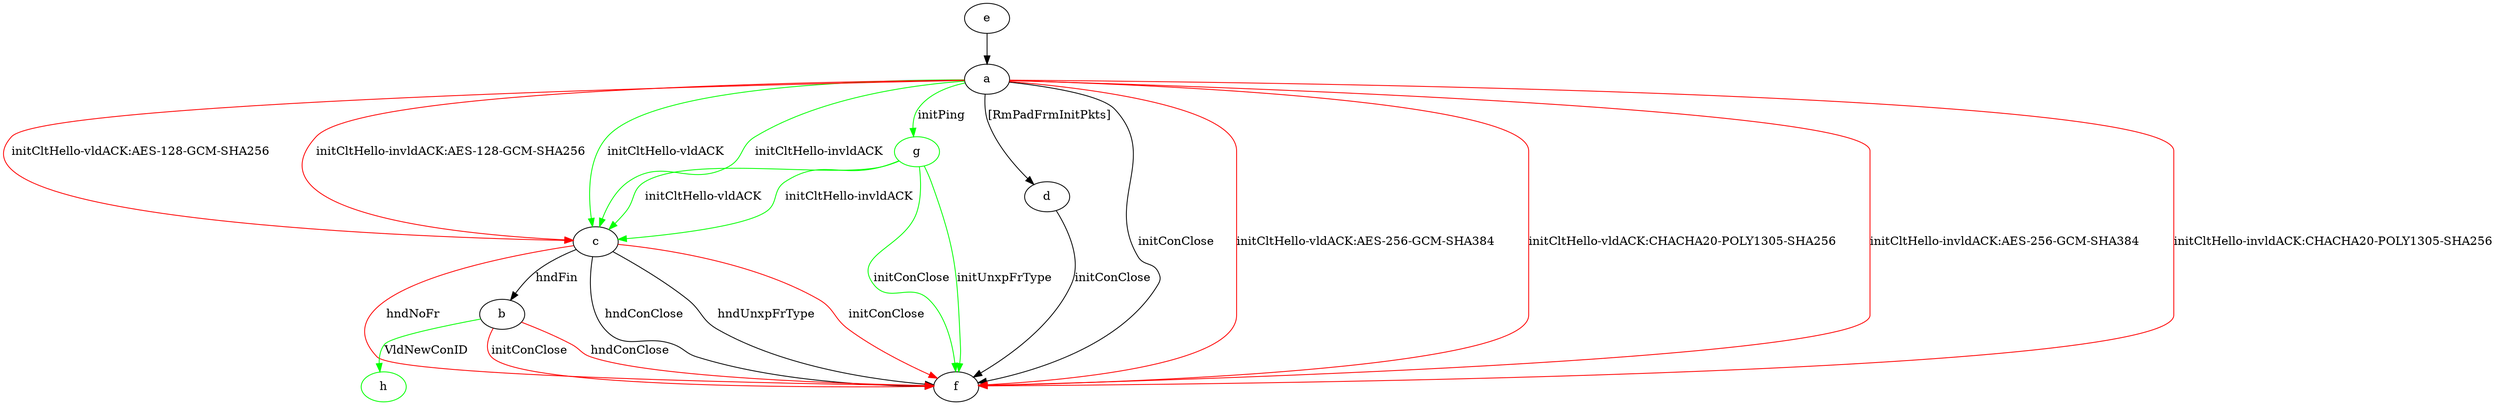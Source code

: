 digraph "" {
	a -> c	[key=0,
		color=green,
		label="initCltHello-vldACK "];
	a -> c	[key=1,
		color=green,
		label="initCltHello-invldACK "];
	a -> c	[key=2,
		color=red,
		label="initCltHello-vldACK:AES-128-GCM-SHA256 "];
	a -> c	[key=3,
		color=red,
		label="initCltHello-invldACK:AES-128-GCM-SHA256 "];
	a -> d	[key=0,
		label="[RmPadFrmInitPkts] "];
	a -> f	[key=0,
		label="initConClose "];
	a -> f	[key=1,
		color=red,
		label="initCltHello-vldACK:AES-256-GCM-SHA384 "];
	a -> f	[key=2,
		color=red,
		label="initCltHello-vldACK:CHACHA20-POLY1305-SHA256 "];
	a -> f	[key=3,
		color=red,
		label="initCltHello-invldACK:AES-256-GCM-SHA384 "];
	a -> f	[key=4,
		color=red,
		label="initCltHello-invldACK:CHACHA20-POLY1305-SHA256 "];
	g	[color=green];
	a -> g	[key=0,
		color=green,
		label="initPing "];
	b -> f	[key=0,
		color=red,
		label="initConClose "];
	b -> f	[key=1,
		color=red,
		label="hndConClose "];
	h	[color=green];
	b -> h	[key=0,
		color=green,
		label="VldNewConID "];
	c -> b	[key=0,
		label="hndFin "];
	c -> f	[key=0,
		label="hndConClose "];
	c -> f	[key=1,
		label="hndUnxpFrType "];
	c -> f	[key=2,
		color=red,
		label="initConClose "];
	c -> f	[key=3,
		color=red,
		label="hndNoFr "];
	d -> f	[key=0,
		label="initConClose "];
	e -> a	[key=0];
	g -> c	[key=0,
		color=green,
		label="initCltHello-vldACK "];
	g -> c	[key=1,
		color=green,
		label="initCltHello-invldACK "];
	g -> f	[key=0,
		color=green,
		label="initConClose "];
	g -> f	[key=1,
		color=green,
		label="initUnxpFrType "];
}

